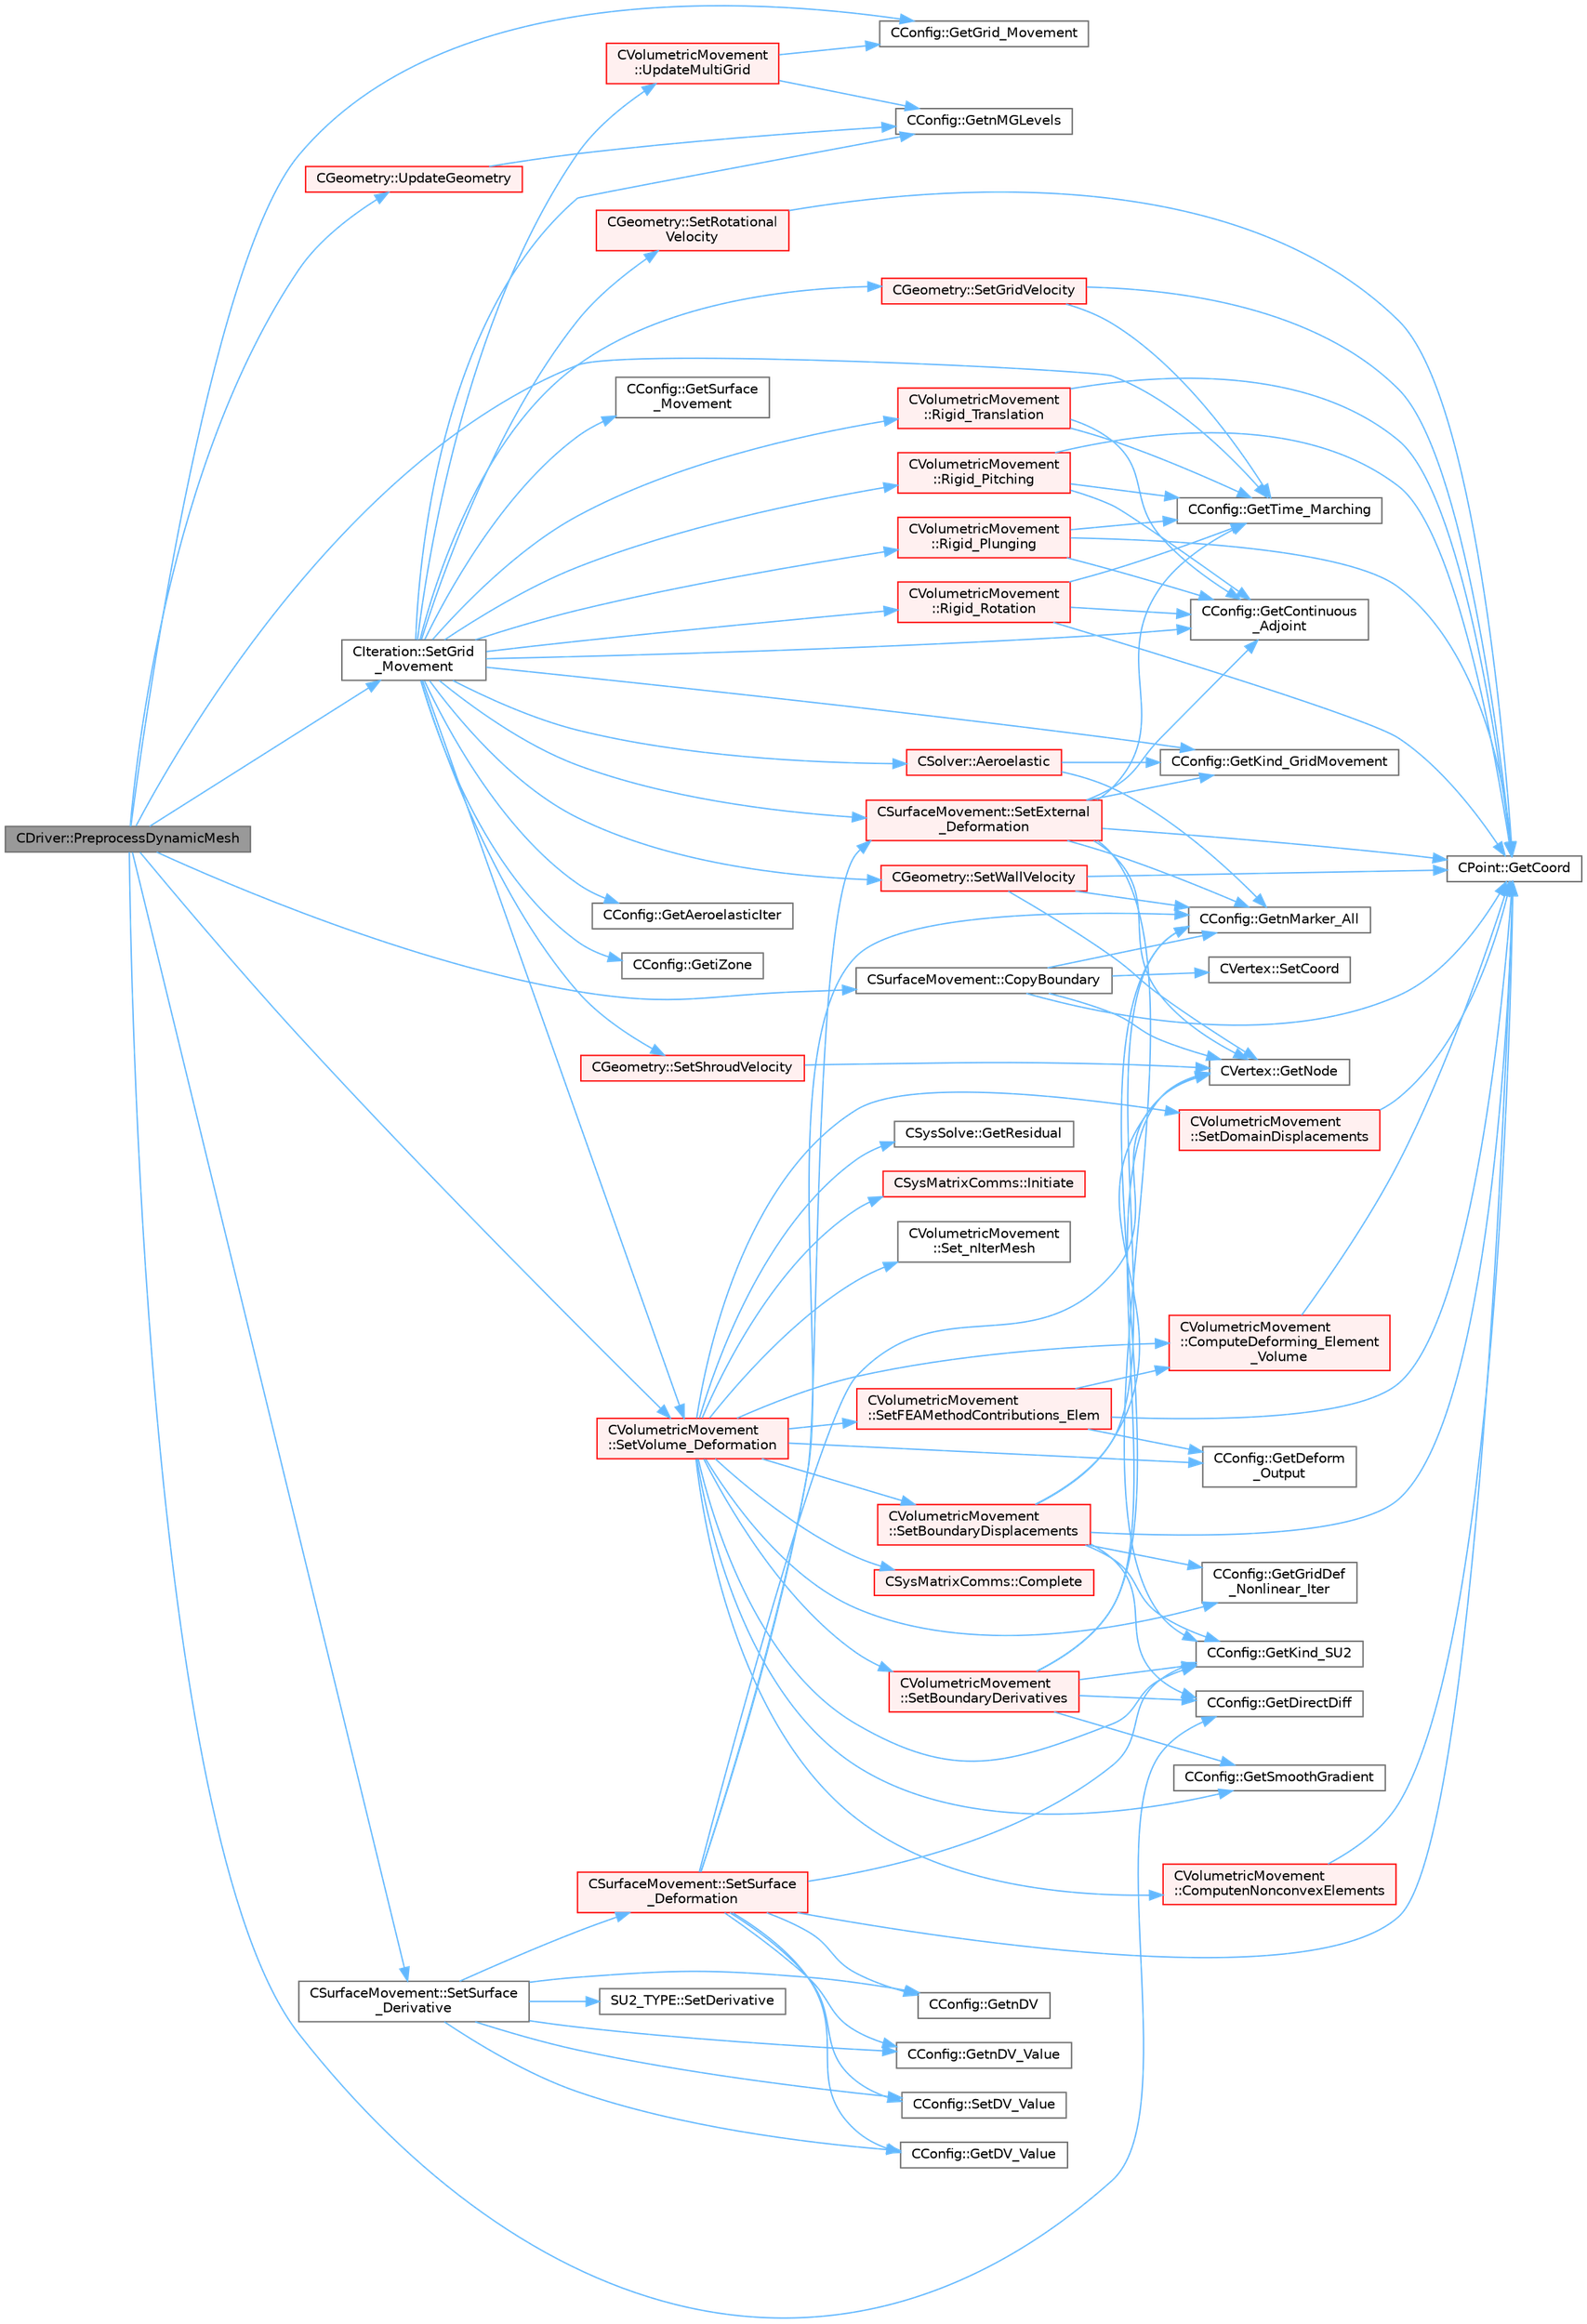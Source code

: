 digraph "CDriver::PreprocessDynamicMesh"
{
 // LATEX_PDF_SIZE
  bgcolor="transparent";
  edge [fontname=Helvetica,fontsize=10,labelfontname=Helvetica,labelfontsize=10];
  node [fontname=Helvetica,fontsize=10,shape=box,height=0.2,width=0.4];
  rankdir="LR";
  Node1 [id="Node000001",label="CDriver::PreprocessDynamicMesh",height=0.2,width=0.4,color="gray40", fillcolor="grey60", style="filled", fontcolor="black",tooltip="GridMovement_Preprocessing."];
  Node1 -> Node2 [id="edge1_Node000001_Node000002",color="steelblue1",style="solid",tooltip=" "];
  Node2 [id="Node000002",label="CSurfaceMovement::CopyBoundary",height=0.2,width=0.4,color="grey40", fillcolor="white", style="filled",URL="$classCSurfaceMovement.html#ad71383591c980d5e1f1858074b6b616b",tooltip="Copy the boundary coordinates to each vertex."];
  Node2 -> Node3 [id="edge2_Node000002_Node000003",color="steelblue1",style="solid",tooltip=" "];
  Node3 [id="Node000003",label="CPoint::GetCoord",height=0.2,width=0.4,color="grey40", fillcolor="white", style="filled",URL="$classCPoint.html#ab16c29dd03911529cd73bf467c313179",tooltip="Get the coordinates dor the control volume."];
  Node2 -> Node4 [id="edge3_Node000002_Node000004",color="steelblue1",style="solid",tooltip=" "];
  Node4 [id="Node000004",label="CConfig::GetnMarker_All",height=0.2,width=0.4,color="grey40", fillcolor="white", style="filled",URL="$classCConfig.html#a459dee039e618d21a5d78db61c221240",tooltip="Get the total number of boundary markers of the local process including send/receive domains."];
  Node2 -> Node5 [id="edge4_Node000002_Node000005",color="steelblue1",style="solid",tooltip=" "];
  Node5 [id="Node000005",label="CVertex::GetNode",height=0.2,width=0.4,color="grey40", fillcolor="white", style="filled",URL="$classCVertex.html#ad568da06e7191358d3a09a1bee71cdb5",tooltip="Get the node of the vertex."];
  Node2 -> Node6 [id="edge5_Node000002_Node000006",color="steelblue1",style="solid",tooltip=" "];
  Node6 [id="Node000006",label="CVertex::SetCoord",height=0.2,width=0.4,color="grey40", fillcolor="white", style="filled",URL="$classCVertex.html#a580fca39e144b075638c2dcbafd52e5b",tooltip="Set the value of the cartesian coordinate for the vertex."];
  Node1 -> Node7 [id="edge6_Node000001_Node000007",color="steelblue1",style="solid",tooltip=" "];
  Node7 [id="Node000007",label="CConfig::GetDirectDiff",height=0.2,width=0.4,color="grey40", fillcolor="white", style="filled",URL="$classCConfig.html#a1756760d4a98f886411a703d71bda3f2",tooltip="Get the direct differentation method."];
  Node1 -> Node8 [id="edge7_Node000001_Node000008",color="steelblue1",style="solid",tooltip=" "];
  Node8 [id="Node000008",label="CConfig::GetGrid_Movement",height=0.2,width=0.4,color="grey40", fillcolor="white", style="filled",URL="$classCConfig.html#a9182d3dbb0b3bfa2ebb944f18795f5ca",tooltip="Get information about the grid movement."];
  Node1 -> Node9 [id="edge8_Node000001_Node000009",color="steelblue1",style="solid",tooltip=" "];
  Node9 [id="Node000009",label="CConfig::GetTime_Marching",height=0.2,width=0.4,color="grey40", fillcolor="white", style="filled",URL="$classCConfig.html#ac47e04d76ce865893a94dcedd3c9b6a5",tooltip="Provides information about the time integration, and change the write in the output files information..."];
  Node1 -> Node10 [id="edge9_Node000001_Node000010",color="steelblue1",style="solid",tooltip=" "];
  Node10 [id="Node000010",label="CIteration::SetGrid\l_Movement",height=0.2,width=0.4,color="grey40", fillcolor="white", style="filled",URL="$classCIteration.html#a7b36785762f6b0c214569b185b858b6c",tooltip="Updates the positions and grid velocities for dynamic meshes between physical time steps."];
  Node10 -> Node11 [id="edge10_Node000010_Node000011",color="steelblue1",style="solid",tooltip=" "];
  Node11 [id="Node000011",label="CSolver::Aeroelastic",height=0.2,width=0.4,color="red", fillcolor="#FFF0F0", style="filled",URL="$classCSolver.html#af130046f03f282501efef2c117af6ced",tooltip="Prepares and solves the aeroelastic equations."];
  Node11 -> Node14 [id="edge11_Node000011_Node000014",color="steelblue1",style="solid",tooltip=" "];
  Node14 [id="Node000014",label="CConfig::GetKind_GridMovement",height=0.2,width=0.4,color="grey40", fillcolor="white", style="filled",URL="$classCConfig.html#a050c7389c2d16a111890bb44dd7cbcea",tooltip="Get the type of dynamic mesh motion. Each zone gets a config file."];
  Node11 -> Node4 [id="edge12_Node000011_Node000004",color="steelblue1",style="solid",tooltip=" "];
  Node10 -> Node50 [id="edge13_Node000010_Node000050",color="steelblue1",style="solid",tooltip=" "];
  Node50 [id="Node000050",label="CConfig::GetAeroelasticIter",height=0.2,width=0.4,color="grey40", fillcolor="white", style="filled",URL="$classCConfig.html#a366bae67ff4380e178c4dc5dc50fcaad",tooltip="Aeroelastic solve every x inner iteration."];
  Node10 -> Node51 [id="edge14_Node000010_Node000051",color="steelblue1",style="solid",tooltip=" "];
  Node51 [id="Node000051",label="CConfig::GetContinuous\l_Adjoint",height=0.2,width=0.4,color="grey40", fillcolor="white", style="filled",URL="$classCConfig.html#a1eb754aa86fb8154bc9eefea616b7cf9",tooltip="Determines if problem is adjoint."];
  Node10 -> Node52 [id="edge15_Node000010_Node000052",color="steelblue1",style="solid",tooltip=" "];
  Node52 [id="Node000052",label="CConfig::GetiZone",height=0.2,width=0.4,color="grey40", fillcolor="white", style="filled",URL="$classCConfig.html#a1d6335b8fdef6fbcd9a08f7503d73ec1",tooltip="Provides the number of varaibles."];
  Node10 -> Node14 [id="edge16_Node000010_Node000014",color="steelblue1",style="solid",tooltip=" "];
  Node10 -> Node53 [id="edge17_Node000010_Node000053",color="steelblue1",style="solid",tooltip=" "];
  Node53 [id="Node000053",label="CConfig::GetnMGLevels",height=0.2,width=0.4,color="grey40", fillcolor="white", style="filled",URL="$classCConfig.html#a15a61a6f9a1d415c3509018f4916c5c1",tooltip="Get the number of multigrid levels."];
  Node10 -> Node54 [id="edge18_Node000010_Node000054",color="steelblue1",style="solid",tooltip=" "];
  Node54 [id="Node000054",label="CConfig::GetSurface\l_Movement",height=0.2,width=0.4,color="grey40", fillcolor="white", style="filled",URL="$classCConfig.html#a7da84ee925f437bd635bead56d822df9",tooltip="Get information about deforming markers."];
  Node10 -> Node55 [id="edge19_Node000010_Node000055",color="steelblue1",style="solid",tooltip=" "];
  Node55 [id="Node000055",label="CVolumetricMovement\l::Rigid_Pitching",height=0.2,width=0.4,color="red", fillcolor="#FFF0F0", style="filled",URL="$classCVolumetricMovement.html#a9806afa50b53c60376844053db15420c",tooltip="Unsteady pitching grid movement using rigid mesh motion."];
  Node55 -> Node51 [id="edge20_Node000055_Node000051",color="steelblue1",style="solid",tooltip=" "];
  Node55 -> Node3 [id="edge21_Node000055_Node000003",color="steelblue1",style="solid",tooltip=" "];
  Node55 -> Node9 [id="edge22_Node000055_Node000009",color="steelblue1",style="solid",tooltip=" "];
  Node10 -> Node73 [id="edge23_Node000010_Node000073",color="steelblue1",style="solid",tooltip=" "];
  Node73 [id="Node000073",label="CVolumetricMovement\l::Rigid_Plunging",height=0.2,width=0.4,color="red", fillcolor="#FFF0F0", style="filled",URL="$classCVolumetricMovement.html#a886e5096f246aec19af2b98bad3e39b2",tooltip="Unsteady plunging grid movement using rigid mesh motion."];
  Node73 -> Node51 [id="edge24_Node000073_Node000051",color="steelblue1",style="solid",tooltip=" "];
  Node73 -> Node3 [id="edge25_Node000073_Node000003",color="steelblue1",style="solid",tooltip=" "];
  Node73 -> Node9 [id="edge26_Node000073_Node000009",color="steelblue1",style="solid",tooltip=" "];
  Node10 -> Node79 [id="edge27_Node000010_Node000079",color="steelblue1",style="solid",tooltip=" "];
  Node79 [id="Node000079",label="CVolumetricMovement\l::Rigid_Rotation",height=0.2,width=0.4,color="red", fillcolor="#FFF0F0", style="filled",URL="$classCVolumetricMovement.html#a316597f05a787ca1b683aba66214110b",tooltip="Unsteady grid movement using rigid mesh rotation."];
  Node79 -> Node51 [id="edge28_Node000079_Node000051",color="steelblue1",style="solid",tooltip=" "];
  Node79 -> Node3 [id="edge29_Node000079_Node000003",color="steelblue1",style="solid",tooltip=" "];
  Node79 -> Node9 [id="edge30_Node000079_Node000009",color="steelblue1",style="solid",tooltip=" "];
  Node10 -> Node80 [id="edge31_Node000010_Node000080",color="steelblue1",style="solid",tooltip=" "];
  Node80 [id="Node000080",label="CVolumetricMovement\l::Rigid_Translation",height=0.2,width=0.4,color="red", fillcolor="#FFF0F0", style="filled",URL="$classCVolumetricMovement.html#a00368e3044dd07d74e1fafdc11980644",tooltip="Unsteady translational grid movement using rigid mesh motion."];
  Node80 -> Node51 [id="edge32_Node000080_Node000051",color="steelblue1",style="solid",tooltip=" "];
  Node80 -> Node3 [id="edge33_Node000080_Node000003",color="steelblue1",style="solid",tooltip=" "];
  Node80 -> Node9 [id="edge34_Node000080_Node000009",color="steelblue1",style="solid",tooltip=" "];
  Node10 -> Node84 [id="edge35_Node000010_Node000084",color="steelblue1",style="solid",tooltip=" "];
  Node84 [id="Node000084",label="CSurfaceMovement::SetExternal\l_Deformation",height=0.2,width=0.4,color="red", fillcolor="#FFF0F0", style="filled",URL="$classCSurfaceMovement.html#a575ff545fe6de6e84fb8fed8e1615edb",tooltip="Set any surface deformationsbased on an input file."];
  Node84 -> Node51 [id="edge36_Node000084_Node000051",color="steelblue1",style="solid",tooltip=" "];
  Node84 -> Node3 [id="edge37_Node000084_Node000003",color="steelblue1",style="solid",tooltip=" "];
  Node84 -> Node14 [id="edge38_Node000084_Node000014",color="steelblue1",style="solid",tooltip=" "];
  Node84 -> Node89 [id="edge39_Node000084_Node000089",color="steelblue1",style="solid",tooltip=" "];
  Node89 [id="Node000089",label="CConfig::GetKind_SU2",height=0.2,width=0.4,color="grey40", fillcolor="white", style="filled",URL="$classCConfig.html#a8a176b0a0c34db4d6dcc9e55e240e37b",tooltip="Get the kind of SU2 software component."];
  Node84 -> Node4 [id="edge40_Node000084_Node000004",color="steelblue1",style="solid",tooltip=" "];
  Node84 -> Node5 [id="edge41_Node000084_Node000005",color="steelblue1",style="solid",tooltip=" "];
  Node84 -> Node9 [id="edge42_Node000084_Node000009",color="steelblue1",style="solid",tooltip=" "];
  Node10 -> Node95 [id="edge43_Node000010_Node000095",color="steelblue1",style="solid",tooltip=" "];
  Node95 [id="Node000095",label="CGeometry::SetGridVelocity",height=0.2,width=0.4,color="red", fillcolor="#FFF0F0", style="filled",URL="$classCGeometry.html#a028f9dcd1a8095e668f6ae461eb8887b",tooltip="Set the grid velocity via finite differencing at each node."];
  Node95 -> Node3 [id="edge44_Node000095_Node000003",color="steelblue1",style="solid",tooltip=" "];
  Node95 -> Node9 [id="edge45_Node000095_Node000009",color="steelblue1",style="solid",tooltip=" "];
  Node10 -> Node98 [id="edge46_Node000010_Node000098",color="steelblue1",style="solid",tooltip=" "];
  Node98 [id="Node000098",label="CGeometry::SetRotational\lVelocity",height=0.2,width=0.4,color="red", fillcolor="#FFF0F0", style="filled",URL="$classCGeometry.html#aafa0ebc29ceb133ff38f80b9b62d4ea5",tooltip="Set cartesian grid velocity based on rotational speed and axis."];
  Node98 -> Node3 [id="edge47_Node000098_Node000003",color="steelblue1",style="solid",tooltip=" "];
  Node10 -> Node99 [id="edge48_Node000010_Node000099",color="steelblue1",style="solid",tooltip=" "];
  Node99 [id="Node000099",label="CGeometry::SetShroudVelocity",height=0.2,width=0.4,color="red", fillcolor="#FFF0F0", style="filled",URL="$classCGeometry.html#a1be6afa2de8b9d2b65e48257f28d069b",tooltip="Set the rotational velocity of the points on the shroud markers to 0."];
  Node99 -> Node5 [id="edge49_Node000099_Node000005",color="steelblue1",style="solid",tooltip=" "];
  Node10 -> Node102 [id="edge50_Node000010_Node000102",color="steelblue1",style="solid",tooltip=" "];
  Node102 [id="Node000102",label="CVolumetricMovement\l::SetVolume_Deformation",height=0.2,width=0.4,color="red", fillcolor="#FFF0F0", style="filled",URL="$classCVolumetricMovement.html#a96c9dadafe051a2479ef4ec4b51adb04",tooltip="Grid deformation using the spring analogy method."];
  Node102 -> Node103 [id="edge51_Node000102_Node000103",color="steelblue1",style="solid",tooltip=" "];
  Node103 [id="Node000103",label="CSysMatrixComms::Complete",height=0.2,width=0.4,color="red", fillcolor="#FFF0F0", style="filled",URL="$structCSysMatrixComms.html#a672e72a89fc1ae7345d0ce91bd81972b",tooltip="Routine to complete the set of non-blocking communications launched by Initiate() and unpacking of th..."];
  Node102 -> Node105 [id="edge52_Node000102_Node000105",color="steelblue1",style="solid",tooltip=" "];
  Node105 [id="Node000105",label="CVolumetricMovement\l::ComputeDeforming_Element\l_Volume",height=0.2,width=0.4,color="red", fillcolor="#FFF0F0", style="filled",URL="$classCVolumetricMovement.html#a7acdc25230eeae12974e8b4ffa054497",tooltip="Check for negative volumes (all elements) after performing grid deformation."];
  Node105 -> Node3 [id="edge53_Node000105_Node000003",color="steelblue1",style="solid",tooltip=" "];
  Node102 -> Node120 [id="edge54_Node000102_Node000120",color="steelblue1",style="solid",tooltip=" "];
  Node120 [id="Node000120",label="CVolumetricMovement\l::ComputenNonconvexElements",height=0.2,width=0.4,color="red", fillcolor="#FFF0F0", style="filled",URL="$classCVolumetricMovement.html#ab80270f600d944501508237568a163bb",tooltip="Compute amount of nonconvex elements."];
  Node120 -> Node3 [id="edge55_Node000120_Node000003",color="steelblue1",style="solid",tooltip=" "];
  Node102 -> Node123 [id="edge56_Node000102_Node000123",color="steelblue1",style="solid",tooltip=" "];
  Node123 [id="Node000123",label="CConfig::GetDeform\l_Output",height=0.2,width=0.4,color="grey40", fillcolor="white", style="filled",URL="$classCConfig.html#addf46fdb73c59de82d7a559c3588582a",tooltip="Get information about writing grid deformation residuals to the console."];
  Node102 -> Node124 [id="edge57_Node000102_Node000124",color="steelblue1",style="solid",tooltip=" "];
  Node124 [id="Node000124",label="CConfig::GetGridDef\l_Nonlinear_Iter",height=0.2,width=0.4,color="grey40", fillcolor="white", style="filled",URL="$classCConfig.html#ab4138bc980175ed3f2b763a18bdd67ff",tooltip="Get the number of nonlinear increments for mesh deformation."];
  Node102 -> Node89 [id="edge58_Node000102_Node000089",color="steelblue1",style="solid",tooltip=" "];
  Node102 -> Node125 [id="edge59_Node000102_Node000125",color="steelblue1",style="solid",tooltip=" "];
  Node125 [id="Node000125",label="CSysSolve::GetResidual",height=0.2,width=0.4,color="grey40", fillcolor="white", style="filled",URL="$classCSysSolve.html#a8309f4c3819dc3462a1ec6fc7a94bccc",tooltip="Get the final residual."];
  Node102 -> Node126 [id="edge60_Node000102_Node000126",color="steelblue1",style="solid",tooltip=" "];
  Node126 [id="Node000126",label="CConfig::GetSmoothGradient",height=0.2,width=0.4,color="grey40", fillcolor="white", style="filled",URL="$classCConfig.html#ab95541bd4f7a07fa46e26ea0638a656e",tooltip="Check if the gradient smoothing is active."];
  Node102 -> Node127 [id="edge61_Node000102_Node000127",color="steelblue1",style="solid",tooltip=" "];
  Node127 [id="Node000127",label="CSysMatrixComms::Initiate",height=0.2,width=0.4,color="red", fillcolor="#FFF0F0", style="filled",URL="$structCSysMatrixComms.html#abaab86d2a9c3a43ef4ed2de79d4e905a",tooltip="Routine to load a vector quantity into the data structures for MPI point-to-point communication and t..."];
  Node102 -> Node133 [id="edge62_Node000102_Node000133",color="steelblue1",style="solid",tooltip=" "];
  Node133 [id="Node000133",label="CVolumetricMovement\l::Set_nIterMesh",height=0.2,width=0.4,color="grey40", fillcolor="white", style="filled",URL="$classCVolumetricMovement.html#a9d786a277257f4b74b09df1c5be14c04",tooltip="Store the number of iterations when moving the mesh."];
  Node102 -> Node134 [id="edge63_Node000102_Node000134",color="steelblue1",style="solid",tooltip=" "];
  Node134 [id="Node000134",label="CVolumetricMovement\l::SetBoundaryDerivatives",height=0.2,width=0.4,color="red", fillcolor="#FFF0F0", style="filled",URL="$classCVolumetricMovement.html#aaad89d6c6a1276fa77b0dc52fe4184fa",tooltip="Set the derivatives of the boundary nodes."];
  Node134 -> Node7 [id="edge64_Node000134_Node000007",color="steelblue1",style="solid",tooltip=" "];
  Node134 -> Node89 [id="edge65_Node000134_Node000089",color="steelblue1",style="solid",tooltip=" "];
  Node134 -> Node4 [id="edge66_Node000134_Node000004",color="steelblue1",style="solid",tooltip=" "];
  Node134 -> Node5 [id="edge67_Node000134_Node000005",color="steelblue1",style="solid",tooltip=" "];
  Node134 -> Node126 [id="edge68_Node000134_Node000126",color="steelblue1",style="solid",tooltip=" "];
  Node102 -> Node142 [id="edge69_Node000102_Node000142",color="steelblue1",style="solid",tooltip=" "];
  Node142 [id="Node000142",label="CVolumetricMovement\l::SetBoundaryDisplacements",height=0.2,width=0.4,color="red", fillcolor="#FFF0F0", style="filled",URL="$classCVolumetricMovement.html#a3555067b3e76a3d6fed5d78a21a776ea",tooltip="Check the boundary vertex that are going to be moved."];
  Node142 -> Node3 [id="edge70_Node000142_Node000003",color="steelblue1",style="solid",tooltip=" "];
  Node142 -> Node7 [id="edge71_Node000142_Node000007",color="steelblue1",style="solid",tooltip=" "];
  Node142 -> Node124 [id="edge72_Node000142_Node000124",color="steelblue1",style="solid",tooltip=" "];
  Node142 -> Node89 [id="edge73_Node000142_Node000089",color="steelblue1",style="solid",tooltip=" "];
  Node142 -> Node4 [id="edge74_Node000142_Node000004",color="steelblue1",style="solid",tooltip=" "];
  Node142 -> Node5 [id="edge75_Node000142_Node000005",color="steelblue1",style="solid",tooltip=" "];
  Node102 -> Node146 [id="edge76_Node000102_Node000146",color="steelblue1",style="solid",tooltip=" "];
  Node146 [id="Node000146",label="CVolumetricMovement\l::SetDomainDisplacements",height=0.2,width=0.4,color="red", fillcolor="#FFF0F0", style="filled",URL="$classCVolumetricMovement.html#a34e2da985ad10e2db2d7b3753f0569c3",tooltip="Check the domain points vertex that are going to be moved."];
  Node146 -> Node3 [id="edge77_Node000146_Node000003",color="steelblue1",style="solid",tooltip=" "];
  Node102 -> Node151 [id="edge78_Node000102_Node000151",color="steelblue1",style="solid",tooltip=" "];
  Node151 [id="Node000151",label="CVolumetricMovement\l::SetFEAMethodContributions_Elem",height=0.2,width=0.4,color="red", fillcolor="#FFF0F0", style="filled",URL="$classCVolumetricMovement.html#ad26b11c08de25982c8f254d465d244bb",tooltip="Compute the stiffness matrix for grid deformation using spring analogy."];
  Node151 -> Node105 [id="edge79_Node000151_Node000105",color="steelblue1",style="solid",tooltip=" "];
  Node151 -> Node3 [id="edge80_Node000151_Node000003",color="steelblue1",style="solid",tooltip=" "];
  Node151 -> Node123 [id="edge81_Node000151_Node000123",color="steelblue1",style="solid",tooltip=" "];
  Node10 -> Node222 [id="edge82_Node000010_Node000222",color="steelblue1",style="solid",tooltip=" "];
  Node222 [id="Node000222",label="CGeometry::SetWallVelocity",height=0.2,width=0.4,color="red", fillcolor="#FFF0F0", style="filled",URL="$classCGeometry.html#a56af72c0e00cf908f1ce883c4b0c8028",tooltip="Set the translational/rotational velocity for all moving walls."];
  Node222 -> Node3 [id="edge83_Node000222_Node000003",color="steelblue1",style="solid",tooltip=" "];
  Node222 -> Node4 [id="edge84_Node000222_Node000004",color="steelblue1",style="solid",tooltip=" "];
  Node222 -> Node5 [id="edge85_Node000222_Node000005",color="steelblue1",style="solid",tooltip=" "];
  Node10 -> Node228 [id="edge86_Node000010_Node000228",color="steelblue1",style="solid",tooltip=" "];
  Node228 [id="Node000228",label="CVolumetricMovement\l::UpdateMultiGrid",height=0.2,width=0.4,color="red", fillcolor="#FFF0F0", style="filled",URL="$classCVolumetricMovement.html#a1cb59d54bb326eb7c09729cfac0c398a",tooltip="Update the coarse multigrid levels after the grid movement."];
  Node228 -> Node8 [id="edge87_Node000228_Node000008",color="steelblue1",style="solid",tooltip=" "];
  Node228 -> Node53 [id="edge88_Node000228_Node000053",color="steelblue1",style="solid",tooltip=" "];
  Node1 -> Node231 [id="edge89_Node000001_Node000231",color="steelblue1",style="solid",tooltip=" "];
  Node231 [id="Node000231",label="CSurfaceMovement::SetSurface\l_Derivative",height=0.2,width=0.4,color="grey40", fillcolor="white", style="filled",URL="$classCSurfaceMovement.html#af6aac73d04565bf6e9b81305b66e97e7",tooltip="Set derivatives of the surface/boundary deformation."];
  Node231 -> Node232 [id="edge90_Node000231_Node000232",color="steelblue1",style="solid",tooltip=" "];
  Node232 [id="Node000232",label="CConfig::GetDV_Value",height=0.2,width=0.4,color="grey40", fillcolor="white", style="filled",URL="$classCConfig.html#ac6def90296f0459644299ff7fdefc922",tooltip="Value of the design variable step, we use this value in design problems."];
  Node231 -> Node233 [id="edge91_Node000231_Node000233",color="steelblue1",style="solid",tooltip=" "];
  Node233 [id="Node000233",label="CConfig::GetnDV",height=0.2,width=0.4,color="grey40", fillcolor="white", style="filled",URL="$classCConfig.html#ae5c65a1fe19d745724a39ca169d82698",tooltip="Get the number of design variables."];
  Node231 -> Node234 [id="edge92_Node000231_Node000234",color="steelblue1",style="solid",tooltip=" "];
  Node234 [id="Node000234",label="CConfig::GetnDV_Value",height=0.2,width=0.4,color="grey40", fillcolor="white", style="filled",URL="$classCConfig.html#a2feafc43d2ebac2917c70f15cf138fc6",tooltip="Get the number of design variables."];
  Node231 -> Node220 [id="edge93_Node000231_Node000220",color="steelblue1",style="solid",tooltip=" "];
  Node220 [id="Node000220",label="SU2_TYPE::SetDerivative",height=0.2,width=0.4,color="grey40", fillcolor="white", style="filled",URL="$namespaceSU2__TYPE.html#ab0b85db43e1495ffbb0f2c823f24935e",tooltip="Set the derivative value of the datatype (needs to be implemented for each new type)."];
  Node231 -> Node235 [id="edge94_Node000231_Node000235",color="steelblue1",style="solid",tooltip=" "];
  Node235 [id="Node000235",label="CConfig::SetDV_Value",height=0.2,width=0.4,color="grey40", fillcolor="white", style="filled",URL="$classCConfig.html#ab41f6836c80beec5eaf9d754cabe9e52",tooltip="Set the value of the design variable step, we use this value in design problems."];
  Node231 -> Node236 [id="edge95_Node000231_Node000236",color="steelblue1",style="solid",tooltip=" "];
  Node236 [id="Node000236",label="CSurfaceMovement::SetSurface\l_Deformation",height=0.2,width=0.4,color="red", fillcolor="#FFF0F0", style="filled",URL="$classCSurfaceMovement.html#af8da279141f7e64121f3d15019fee45e",tooltip="Set the surface/boundary deformation."];
  Node236 -> Node3 [id="edge96_Node000236_Node000003",color="steelblue1",style="solid",tooltip=" "];
  Node236 -> Node232 [id="edge97_Node000236_Node000232",color="steelblue1",style="solid",tooltip=" "];
  Node236 -> Node89 [id="edge98_Node000236_Node000089",color="steelblue1",style="solid",tooltip=" "];
  Node236 -> Node233 [id="edge99_Node000236_Node000233",color="steelblue1",style="solid",tooltip=" "];
  Node236 -> Node234 [id="edge100_Node000236_Node000234",color="steelblue1",style="solid",tooltip=" "];
  Node236 -> Node4 [id="edge101_Node000236_Node000004",color="steelblue1",style="solid",tooltip=" "];
  Node236 -> Node5 [id="edge102_Node000236_Node000005",color="steelblue1",style="solid",tooltip=" "];
  Node236 -> Node235 [id="edge103_Node000236_Node000235",color="steelblue1",style="solid",tooltip=" "];
  Node236 -> Node84 [id="edge104_Node000236_Node000084",color="steelblue1",style="solid",tooltip=" "];
  Node1 -> Node102 [id="edge105_Node000001_Node000102",color="steelblue1",style="solid",tooltip=" "];
  Node1 -> Node396 [id="edge106_Node000001_Node000396",color="steelblue1",style="solid",tooltip=" "];
  Node396 [id="Node000396",label="CGeometry::UpdateGeometry",height=0.2,width=0.4,color="red", fillcolor="#FFF0F0", style="filled",URL="$classCGeometry.html#a19a4ef04ee51e37dc80cebf429e71a55",tooltip="Update the multi-grid structure and the wall-distance."];
  Node396 -> Node53 [id="edge107_Node000396_Node000053",color="steelblue1",style="solid",tooltip=" "];
}
